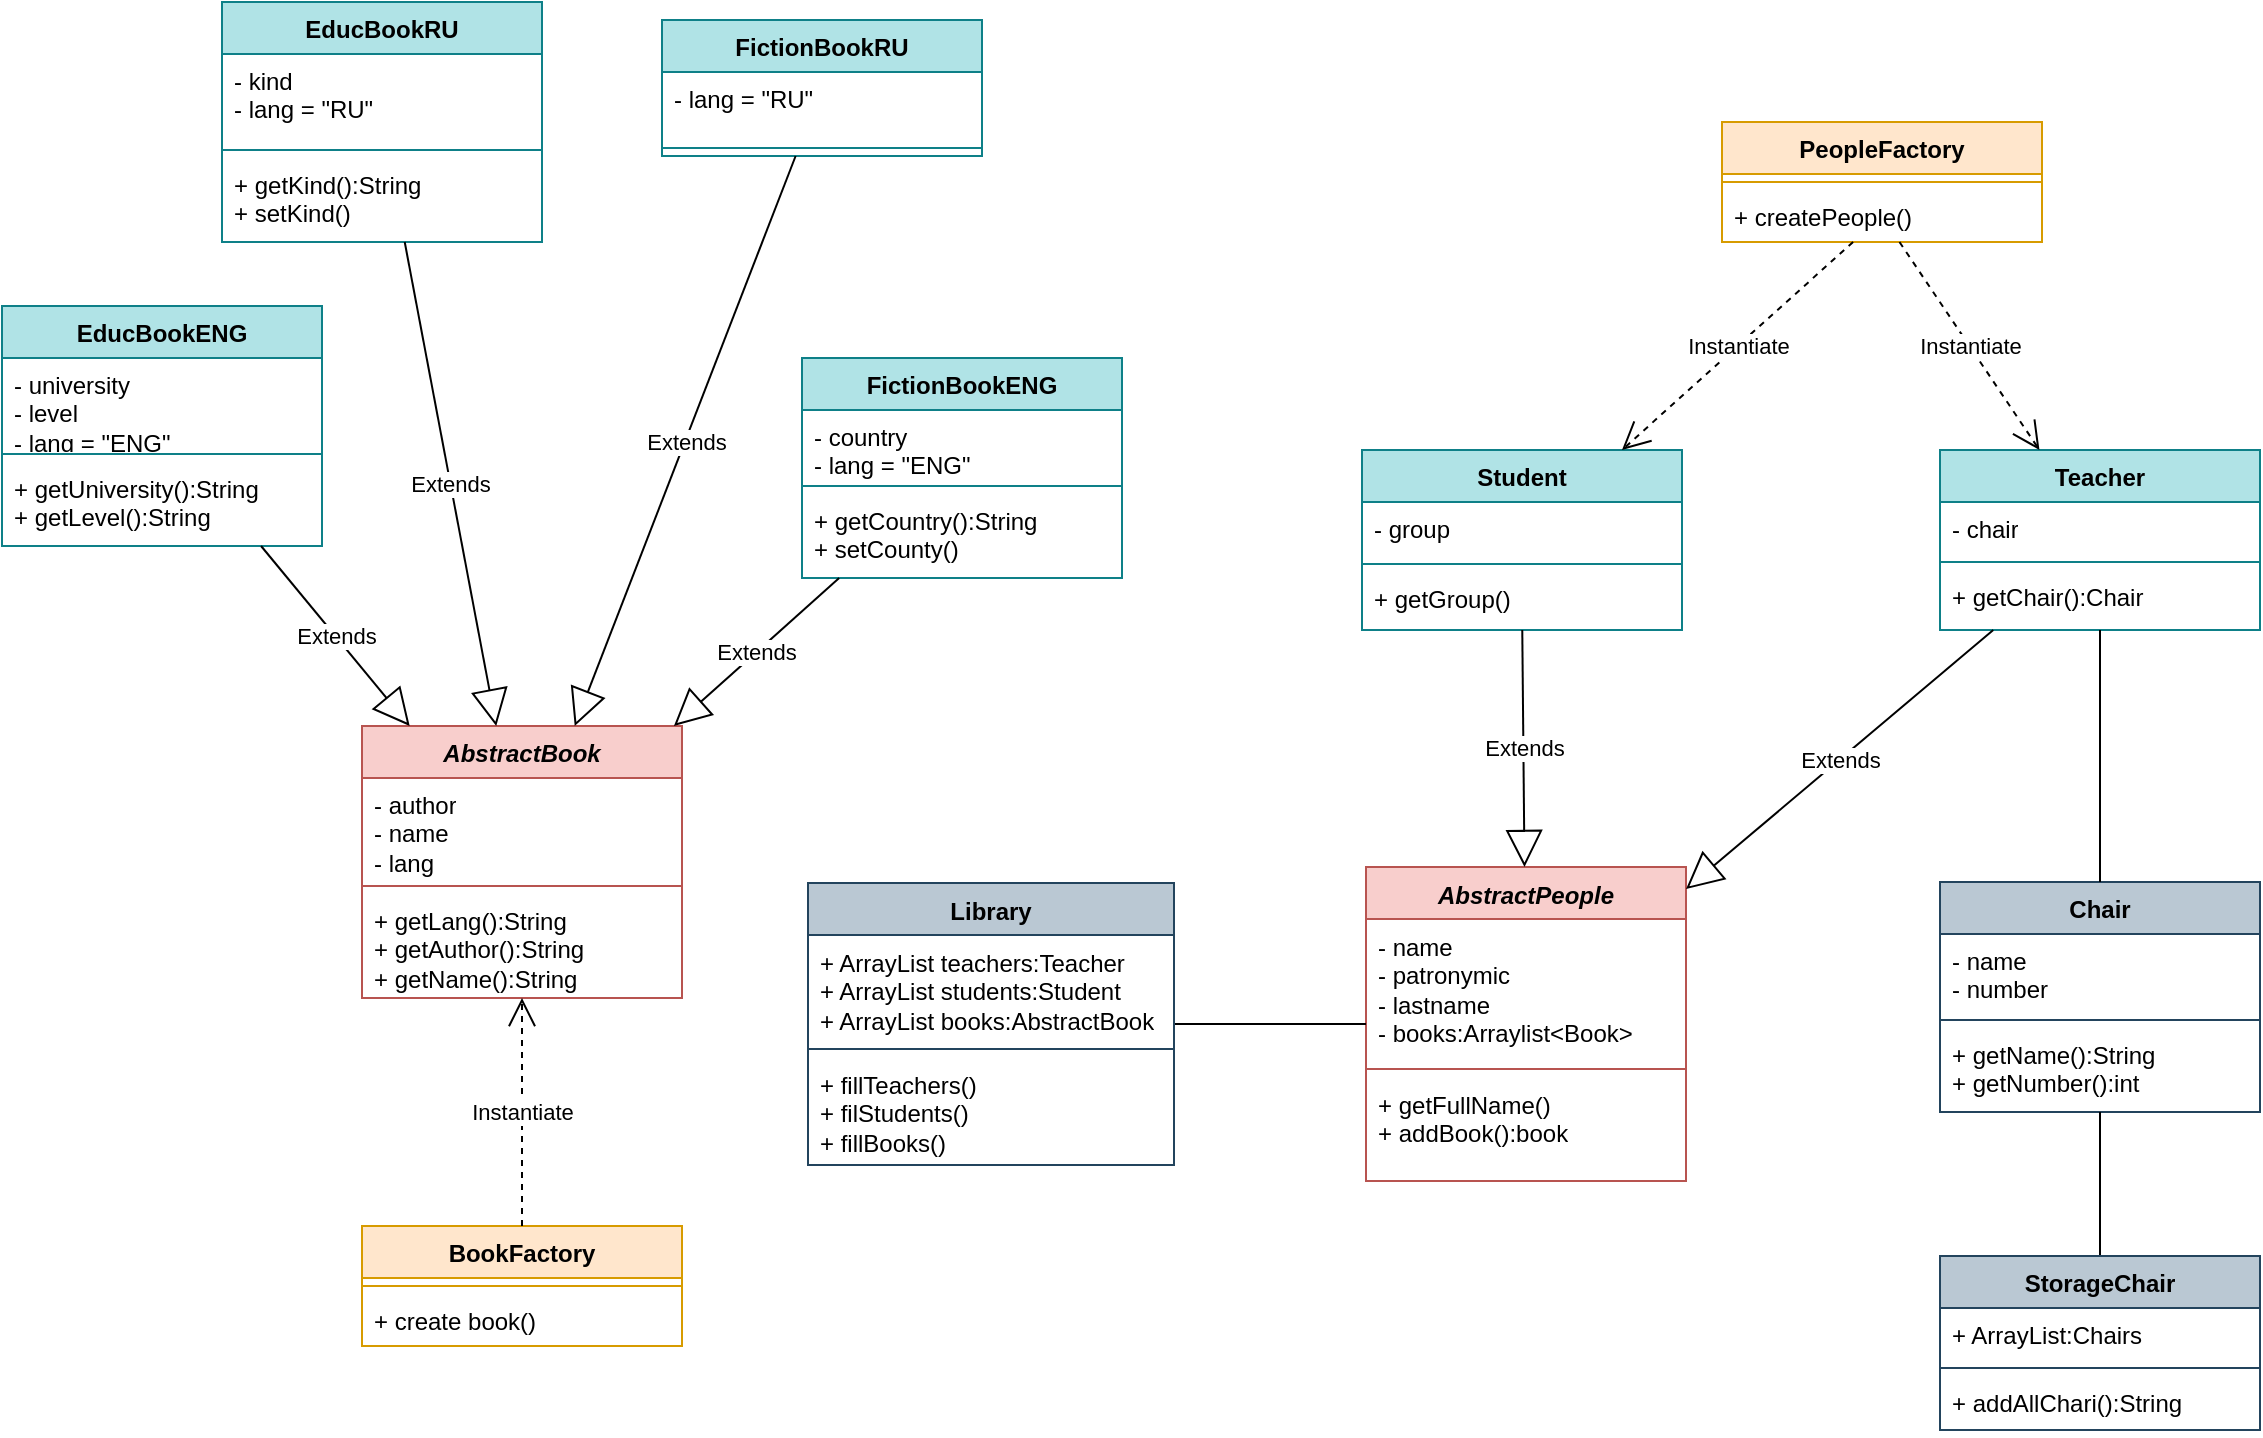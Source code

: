 <mxfile version="23.1.5" type="device">
  <diagram name="Страница — 1" id="IfM_RwkMtPBLUJ0l-AS_">
    <mxGraphModel dx="1434" dy="818" grid="0" gridSize="10" guides="1" tooltips="1" connect="1" arrows="1" fold="1" page="0" pageScale="1" pageWidth="1169" pageHeight="827" background="none" math="0" shadow="0">
      <root>
        <mxCell id="0" />
        <mxCell id="1" parent="0" />
        <mxCell id="R-D8Z9JG-TbI6bDEDyGc-46" value="Student" style="swimlane;fontStyle=1;align=center;verticalAlign=top;childLayout=stackLayout;horizontal=1;startSize=26;horizontalStack=0;resizeParent=1;resizeParentMax=0;resizeLast=0;collapsible=1;marginBottom=0;whiteSpace=wrap;html=1;fillColor=#b0e3e6;strokeColor=#0e8088;rounded=0;" vertex="1" parent="1">
          <mxGeometry x="690" y="232" width="160" height="90" as="geometry" />
        </mxCell>
        <mxCell id="R-D8Z9JG-TbI6bDEDyGc-47" value="- group" style="text;strokeColor=none;fillColor=none;align=left;verticalAlign=top;spacingLeft=4;spacingRight=4;overflow=hidden;rotatable=0;points=[[0,0.5],[1,0.5]];portConstraint=eastwest;whiteSpace=wrap;html=1;rounded=0;" vertex="1" parent="R-D8Z9JG-TbI6bDEDyGc-46">
          <mxGeometry y="26" width="160" height="27" as="geometry" />
        </mxCell>
        <mxCell id="R-D8Z9JG-TbI6bDEDyGc-48" value="" style="line;strokeWidth=1;fillColor=none;align=left;verticalAlign=middle;spacingTop=-1;spacingLeft=3;spacingRight=3;rotatable=0;labelPosition=right;points=[];portConstraint=eastwest;strokeColor=inherit;rounded=0;" vertex="1" parent="R-D8Z9JG-TbI6bDEDyGc-46">
          <mxGeometry y="53" width="160" height="8" as="geometry" />
        </mxCell>
        <mxCell id="R-D8Z9JG-TbI6bDEDyGc-49" value="+ getGroup()" style="text;strokeColor=none;fillColor=none;align=left;verticalAlign=top;spacingLeft=4;spacingRight=4;overflow=hidden;rotatable=0;points=[[0,0.5],[1,0.5]];portConstraint=eastwest;whiteSpace=wrap;html=1;rounded=0;" vertex="1" parent="R-D8Z9JG-TbI6bDEDyGc-46">
          <mxGeometry y="61" width="160" height="29" as="geometry" />
        </mxCell>
        <mxCell id="R-D8Z9JG-TbI6bDEDyGc-50" value="Teacher" style="swimlane;fontStyle=1;align=center;verticalAlign=top;childLayout=stackLayout;horizontal=1;startSize=26;horizontalStack=0;resizeParent=1;resizeParentMax=0;resizeLast=0;collapsible=1;marginBottom=0;whiteSpace=wrap;html=1;fillColor=#b0e3e6;strokeColor=#0e8088;rounded=0;" vertex="1" parent="1">
          <mxGeometry x="979" y="232" width="160" height="90" as="geometry" />
        </mxCell>
        <mxCell id="R-D8Z9JG-TbI6bDEDyGc-51" value="- chair" style="text;strokeColor=none;fillColor=none;align=left;verticalAlign=top;spacingLeft=4;spacingRight=4;overflow=hidden;rotatable=0;points=[[0,0.5],[1,0.5]];portConstraint=eastwest;whiteSpace=wrap;html=1;rounded=0;" vertex="1" parent="R-D8Z9JG-TbI6bDEDyGc-50">
          <mxGeometry y="26" width="160" height="26" as="geometry" />
        </mxCell>
        <mxCell id="R-D8Z9JG-TbI6bDEDyGc-52" value="" style="line;strokeWidth=1;fillColor=none;align=left;verticalAlign=middle;spacingTop=-1;spacingLeft=3;spacingRight=3;rotatable=0;labelPosition=right;points=[];portConstraint=eastwest;strokeColor=inherit;rounded=0;" vertex="1" parent="R-D8Z9JG-TbI6bDEDyGc-50">
          <mxGeometry y="52" width="160" height="8" as="geometry" />
        </mxCell>
        <mxCell id="R-D8Z9JG-TbI6bDEDyGc-53" value="+ getChair():Chair" style="text;strokeColor=none;fillColor=none;align=left;verticalAlign=top;spacingLeft=4;spacingRight=4;overflow=hidden;rotatable=0;points=[[0,0.5],[1,0.5]];portConstraint=eastwest;whiteSpace=wrap;html=1;rounded=0;" vertex="1" parent="R-D8Z9JG-TbI6bDEDyGc-50">
          <mxGeometry y="60" width="160" height="30" as="geometry" />
        </mxCell>
        <mxCell id="R-D8Z9JG-TbI6bDEDyGc-65" value="&lt;i&gt;AbstractPeople&lt;/i&gt;" style="swimlane;fontStyle=1;align=center;verticalAlign=top;childLayout=stackLayout;horizontal=1;startSize=26;horizontalStack=0;resizeParent=1;resizeParentMax=0;resizeLast=0;collapsible=1;marginBottom=0;whiteSpace=wrap;html=1;fillColor=#f8cecc;strokeColor=#b85450;rounded=0;" vertex="1" parent="1">
          <mxGeometry x="692" y="440.5" width="160" height="157" as="geometry" />
        </mxCell>
        <mxCell id="R-D8Z9JG-TbI6bDEDyGc-66" value="- name&lt;br&gt;- patronymic&lt;br&gt;- lastname&lt;br&gt;- books:Arraylist&amp;lt;Book&amp;gt;" style="text;strokeColor=none;fillColor=none;align=left;verticalAlign=top;spacingLeft=4;spacingRight=4;overflow=hidden;rotatable=0;points=[[0,0.5],[1,0.5]];portConstraint=eastwest;whiteSpace=wrap;html=1;rounded=0;" vertex="1" parent="R-D8Z9JG-TbI6bDEDyGc-65">
          <mxGeometry y="26" width="160" height="71" as="geometry" />
        </mxCell>
        <mxCell id="R-D8Z9JG-TbI6bDEDyGc-67" value="" style="line;strokeWidth=1;fillColor=none;align=left;verticalAlign=middle;spacingTop=-1;spacingLeft=3;spacingRight=3;rotatable=0;labelPosition=right;points=[];portConstraint=eastwest;strokeColor=inherit;rounded=0;" vertex="1" parent="R-D8Z9JG-TbI6bDEDyGc-65">
          <mxGeometry y="97" width="160" height="8" as="geometry" />
        </mxCell>
        <mxCell id="R-D8Z9JG-TbI6bDEDyGc-68" value="+ getFullName()&lt;br&gt;+ addBook():book&lt;br&gt;&amp;nbsp;" style="text;strokeColor=none;fillColor=none;align=left;verticalAlign=top;spacingLeft=4;spacingRight=4;overflow=hidden;rotatable=0;points=[[0,0.5],[1,0.5]];portConstraint=eastwest;whiteSpace=wrap;html=1;rounded=0;" vertex="1" parent="R-D8Z9JG-TbI6bDEDyGc-65">
          <mxGeometry y="105" width="160" height="52" as="geometry" />
        </mxCell>
        <mxCell id="R-D8Z9JG-TbI6bDEDyGc-69" value="Сhair" style="swimlane;fontStyle=1;align=center;verticalAlign=top;childLayout=stackLayout;horizontal=1;startSize=26;horizontalStack=0;resizeParent=1;resizeParentMax=0;resizeLast=0;collapsible=1;marginBottom=0;whiteSpace=wrap;html=1;fillColor=#bac8d3;strokeColor=#23445d;rounded=0;" vertex="1" parent="1">
          <mxGeometry x="979" y="448" width="160" height="115" as="geometry" />
        </mxCell>
        <mxCell id="R-D8Z9JG-TbI6bDEDyGc-70" value="- name&lt;br&gt;- number" style="text;strokeColor=none;fillColor=none;align=left;verticalAlign=top;spacingLeft=4;spacingRight=4;overflow=hidden;rotatable=0;points=[[0,0.5],[1,0.5]];portConstraint=eastwest;whiteSpace=wrap;html=1;rounded=0;" vertex="1" parent="R-D8Z9JG-TbI6bDEDyGc-69">
          <mxGeometry y="26" width="160" height="39" as="geometry" />
        </mxCell>
        <mxCell id="R-D8Z9JG-TbI6bDEDyGc-71" value="" style="line;strokeWidth=1;fillColor=none;align=left;verticalAlign=middle;spacingTop=-1;spacingLeft=3;spacingRight=3;rotatable=0;labelPosition=right;points=[];portConstraint=eastwest;strokeColor=inherit;rounded=0;" vertex="1" parent="R-D8Z9JG-TbI6bDEDyGc-69">
          <mxGeometry y="65" width="160" height="8" as="geometry" />
        </mxCell>
        <mxCell id="R-D8Z9JG-TbI6bDEDyGc-72" value="+ getName():String&lt;br&gt;+ getNumber():int&lt;div&gt;&lt;br/&gt;&lt;/div&gt;" style="text;strokeColor=none;fillColor=none;align=left;verticalAlign=top;spacingLeft=4;spacingRight=4;overflow=hidden;rotatable=0;points=[[0,0.5],[1,0.5]];portConstraint=eastwest;whiteSpace=wrap;html=1;rounded=0;" vertex="1" parent="R-D8Z9JG-TbI6bDEDyGc-69">
          <mxGeometry y="73" width="160" height="42" as="geometry" />
        </mxCell>
        <mxCell id="R-D8Z9JG-TbI6bDEDyGc-73" value="EducBookRU" style="swimlane;fontStyle=1;align=center;verticalAlign=top;childLayout=stackLayout;horizontal=1;startSize=26;horizontalStack=0;resizeParent=1;resizeParentMax=0;resizeLast=0;collapsible=1;marginBottom=0;whiteSpace=wrap;html=1;fillColor=#b0e3e6;strokeColor=#0e8088;rounded=0;" vertex="1" parent="1">
          <mxGeometry x="120" y="8" width="160" height="120" as="geometry" />
        </mxCell>
        <mxCell id="R-D8Z9JG-TbI6bDEDyGc-74" value="- kind&lt;br&gt;- lang = &quot;RU&quot;&lt;div&gt;&lt;br/&gt;&lt;/div&gt;" style="text;strokeColor=none;fillColor=none;align=left;verticalAlign=top;spacingLeft=4;spacingRight=4;overflow=hidden;rotatable=0;points=[[0,0.5],[1,0.5]];portConstraint=eastwest;whiteSpace=wrap;html=1;rounded=0;" vertex="1" parent="R-D8Z9JG-TbI6bDEDyGc-73">
          <mxGeometry y="26" width="160" height="44" as="geometry" />
        </mxCell>
        <mxCell id="R-D8Z9JG-TbI6bDEDyGc-75" value="" style="line;strokeWidth=1;fillColor=none;align=left;verticalAlign=middle;spacingTop=-1;spacingLeft=3;spacingRight=3;rotatable=0;labelPosition=right;points=[];portConstraint=eastwest;strokeColor=inherit;rounded=0;" vertex="1" parent="R-D8Z9JG-TbI6bDEDyGc-73">
          <mxGeometry y="70" width="160" height="8" as="geometry" />
        </mxCell>
        <mxCell id="R-D8Z9JG-TbI6bDEDyGc-76" value="+ getKind():String&lt;br&gt;+ setKind()" style="text;strokeColor=none;fillColor=none;align=left;verticalAlign=top;spacingLeft=4;spacingRight=4;overflow=hidden;rotatable=0;points=[[0,0.5],[1,0.5]];portConstraint=eastwest;whiteSpace=wrap;html=1;rounded=0;" vertex="1" parent="R-D8Z9JG-TbI6bDEDyGc-73">
          <mxGeometry y="78" width="160" height="42" as="geometry" />
        </mxCell>
        <mxCell id="R-D8Z9JG-TbI6bDEDyGc-77" value="FictionBookRU" style="swimlane;fontStyle=1;align=center;verticalAlign=top;childLayout=stackLayout;horizontal=1;startSize=26;horizontalStack=0;resizeParent=1;resizeParentMax=0;resizeLast=0;collapsible=1;marginBottom=0;whiteSpace=wrap;html=1;fillColor=#b0e3e6;strokeColor=#0e8088;rounded=0;" vertex="1" parent="1">
          <mxGeometry x="340" y="17" width="160" height="68" as="geometry" />
        </mxCell>
        <mxCell id="R-D8Z9JG-TbI6bDEDyGc-78" value="- lang = &quot;RU&quot;" style="text;strokeColor=none;fillColor=none;align=left;verticalAlign=top;spacingLeft=4;spacingRight=4;overflow=hidden;rotatable=0;points=[[0,0.5],[1,0.5]];portConstraint=eastwest;whiteSpace=wrap;html=1;rounded=0;" vertex="1" parent="R-D8Z9JG-TbI6bDEDyGc-77">
          <mxGeometry y="26" width="160" height="34" as="geometry" />
        </mxCell>
        <mxCell id="R-D8Z9JG-TbI6bDEDyGc-79" value="" style="line;strokeWidth=1;fillColor=none;align=left;verticalAlign=middle;spacingTop=-1;spacingLeft=3;spacingRight=3;rotatable=0;labelPosition=right;points=[];portConstraint=eastwest;strokeColor=inherit;rounded=0;" vertex="1" parent="R-D8Z9JG-TbI6bDEDyGc-77">
          <mxGeometry y="60" width="160" height="8" as="geometry" />
        </mxCell>
        <mxCell id="R-D8Z9JG-TbI6bDEDyGc-126" value="&lt;i style=&quot;border-color: var(--border-color);&quot;&gt;Abstract&lt;/i&gt;&lt;i&gt;Book&lt;/i&gt;" style="swimlane;fontStyle=1;align=center;verticalAlign=top;childLayout=stackLayout;horizontal=1;startSize=26;horizontalStack=0;resizeParent=1;resizeParentMax=0;resizeLast=0;collapsible=1;marginBottom=0;whiteSpace=wrap;html=1;fillColor=#f8cecc;strokeColor=#b85450;rounded=0;" vertex="1" parent="1">
          <mxGeometry x="190" y="370" width="160" height="136" as="geometry" />
        </mxCell>
        <mxCell id="R-D8Z9JG-TbI6bDEDyGc-127" value="- author&lt;br&gt;- name&lt;br&gt;- lang" style="text;strokeColor=none;fillColor=none;align=left;verticalAlign=top;spacingLeft=4;spacingRight=4;overflow=hidden;rotatable=0;points=[[0,0.5],[1,0.5]];portConstraint=eastwest;whiteSpace=wrap;html=1;rounded=0;" vertex="1" parent="R-D8Z9JG-TbI6bDEDyGc-126">
          <mxGeometry y="26" width="160" height="50" as="geometry" />
        </mxCell>
        <mxCell id="R-D8Z9JG-TbI6bDEDyGc-128" value="" style="line;strokeWidth=1;fillColor=none;align=left;verticalAlign=middle;spacingTop=-1;spacingLeft=3;spacingRight=3;rotatable=0;labelPosition=right;points=[];portConstraint=eastwest;strokeColor=inherit;rounded=0;" vertex="1" parent="R-D8Z9JG-TbI6bDEDyGc-126">
          <mxGeometry y="76" width="160" height="8" as="geometry" />
        </mxCell>
        <mxCell id="R-D8Z9JG-TbI6bDEDyGc-129" value="+ getLang():String&lt;br&gt;+ getAuthor():String&lt;br&gt;+ getName():String&lt;div&gt;&lt;br/&gt;&lt;/div&gt;" style="text;strokeColor=none;fillColor=none;align=left;verticalAlign=top;spacingLeft=4;spacingRight=4;overflow=hidden;rotatable=0;points=[[0,0.5],[1,0.5]];portConstraint=eastwest;whiteSpace=wrap;html=1;rounded=0;" vertex="1" parent="R-D8Z9JG-TbI6bDEDyGc-126">
          <mxGeometry y="84" width="160" height="52" as="geometry" />
        </mxCell>
        <mxCell id="R-D8Z9JG-TbI6bDEDyGc-130" value="EducBookENG" style="swimlane;fontStyle=1;align=center;verticalAlign=top;childLayout=stackLayout;horizontal=1;startSize=26;horizontalStack=0;resizeParent=1;resizeParentMax=0;resizeLast=0;collapsible=1;marginBottom=0;whiteSpace=wrap;html=1;fillColor=#b0e3e6;strokeColor=#0e8088;rounded=0;" vertex="1" parent="1">
          <mxGeometry x="10" y="160" width="160" height="120" as="geometry" />
        </mxCell>
        <mxCell id="R-D8Z9JG-TbI6bDEDyGc-131" value="- university&lt;br&gt;- level&lt;br&gt;- lang = &quot;ENG&quot;" style="text;strokeColor=none;fillColor=none;align=left;verticalAlign=top;spacingLeft=4;spacingRight=4;overflow=hidden;rotatable=0;points=[[0,0.5],[1,0.5]];portConstraint=eastwest;whiteSpace=wrap;html=1;rounded=0;" vertex="1" parent="R-D8Z9JG-TbI6bDEDyGc-130">
          <mxGeometry y="26" width="160" height="44" as="geometry" />
        </mxCell>
        <mxCell id="R-D8Z9JG-TbI6bDEDyGc-132" value="" style="line;strokeWidth=1;fillColor=none;align=left;verticalAlign=middle;spacingTop=-1;spacingLeft=3;spacingRight=3;rotatable=0;labelPosition=right;points=[];portConstraint=eastwest;strokeColor=inherit;rounded=0;" vertex="1" parent="R-D8Z9JG-TbI6bDEDyGc-130">
          <mxGeometry y="70" width="160" height="8" as="geometry" />
        </mxCell>
        <mxCell id="R-D8Z9JG-TbI6bDEDyGc-133" value="+ getUniversity():String&lt;br&gt;+ getLevel():String&lt;br&gt;&lt;br&gt;&lt;div&gt;&lt;br&gt;&lt;/div&gt;" style="text;strokeColor=none;fillColor=none;align=left;verticalAlign=top;spacingLeft=4;spacingRight=4;overflow=hidden;rotatable=0;points=[[0,0.5],[1,0.5]];portConstraint=eastwest;whiteSpace=wrap;html=1;rounded=0;" vertex="1" parent="R-D8Z9JG-TbI6bDEDyGc-130">
          <mxGeometry y="78" width="160" height="42" as="geometry" />
        </mxCell>
        <mxCell id="R-D8Z9JG-TbI6bDEDyGc-134" value="FictionBookENG" style="swimlane;fontStyle=1;align=center;verticalAlign=top;childLayout=stackLayout;horizontal=1;startSize=26;horizontalStack=0;resizeParent=1;resizeParentMax=0;resizeLast=0;collapsible=1;marginBottom=0;whiteSpace=wrap;html=1;fillColor=#b0e3e6;strokeColor=#0e8088;rounded=0;" vertex="1" parent="1">
          <mxGeometry x="410" y="186" width="160" height="110" as="geometry" />
        </mxCell>
        <mxCell id="R-D8Z9JG-TbI6bDEDyGc-135" value="- country&lt;br&gt;- lang = &quot;ENG&quot;" style="text;strokeColor=none;fillColor=none;align=left;verticalAlign=top;spacingLeft=4;spacingRight=4;overflow=hidden;rotatable=0;points=[[0,0.5],[1,0.5]];portConstraint=eastwest;whiteSpace=wrap;html=1;rounded=0;" vertex="1" parent="R-D8Z9JG-TbI6bDEDyGc-134">
          <mxGeometry y="26" width="160" height="34" as="geometry" />
        </mxCell>
        <mxCell id="R-D8Z9JG-TbI6bDEDyGc-136" value="" style="line;strokeWidth=1;fillColor=none;align=left;verticalAlign=middle;spacingTop=-1;spacingLeft=3;spacingRight=3;rotatable=0;labelPosition=right;points=[];portConstraint=eastwest;strokeColor=inherit;rounded=0;" vertex="1" parent="R-D8Z9JG-TbI6bDEDyGc-134">
          <mxGeometry y="60" width="160" height="8" as="geometry" />
        </mxCell>
        <mxCell id="R-D8Z9JG-TbI6bDEDyGc-137" value="+ getCountry():String&lt;br&gt;+ setCounty()" style="text;strokeColor=none;fillColor=none;align=left;verticalAlign=top;spacingLeft=4;spacingRight=4;overflow=hidden;rotatable=0;points=[[0,0.5],[1,0.5]];portConstraint=eastwest;whiteSpace=wrap;html=1;rounded=0;" vertex="1" parent="R-D8Z9JG-TbI6bDEDyGc-134">
          <mxGeometry y="68" width="160" height="42" as="geometry" />
        </mxCell>
        <mxCell id="R-D8Z9JG-TbI6bDEDyGc-138" value="PeopleFactory" style="swimlane;fontStyle=1;align=center;verticalAlign=top;childLayout=stackLayout;horizontal=1;startSize=26;horizontalStack=0;resizeParent=1;resizeParentMax=0;resizeLast=0;collapsible=1;marginBottom=0;whiteSpace=wrap;html=1;fillColor=#ffe6cc;strokeColor=#d79b00;rounded=0;" vertex="1" parent="1">
          <mxGeometry x="870" y="68" width="160" height="60" as="geometry" />
        </mxCell>
        <mxCell id="R-D8Z9JG-TbI6bDEDyGc-140" value="" style="line;strokeWidth=1;fillColor=none;align=left;verticalAlign=middle;spacingTop=-1;spacingLeft=3;spacingRight=3;rotatable=0;labelPosition=right;points=[];portConstraint=eastwest;strokeColor=inherit;rounded=0;" vertex="1" parent="R-D8Z9JG-TbI6bDEDyGc-138">
          <mxGeometry y="26" width="160" height="8" as="geometry" />
        </mxCell>
        <mxCell id="R-D8Z9JG-TbI6bDEDyGc-141" value="+ createPeople()" style="text;strokeColor=none;fillColor=none;align=left;verticalAlign=top;spacingLeft=4;spacingRight=4;overflow=hidden;rotatable=0;points=[[0,0.5],[1,0.5]];portConstraint=eastwest;whiteSpace=wrap;html=1;rounded=0;" vertex="1" parent="R-D8Z9JG-TbI6bDEDyGc-138">
          <mxGeometry y="34" width="160" height="26" as="geometry" />
        </mxCell>
        <mxCell id="R-D8Z9JG-TbI6bDEDyGc-142" value="BookFactory" style="swimlane;fontStyle=1;align=center;verticalAlign=top;childLayout=stackLayout;horizontal=1;startSize=26;horizontalStack=0;resizeParent=1;resizeParentMax=0;resizeLast=0;collapsible=1;marginBottom=0;whiteSpace=wrap;html=1;fillColor=#ffe6cc;strokeColor=#d79b00;rounded=0;" vertex="1" parent="1">
          <mxGeometry x="190" y="620" width="160" height="60" as="geometry" />
        </mxCell>
        <mxCell id="R-D8Z9JG-TbI6bDEDyGc-144" value="" style="line;strokeWidth=1;fillColor=none;align=left;verticalAlign=middle;spacingTop=-1;spacingLeft=3;spacingRight=3;rotatable=0;labelPosition=right;points=[];portConstraint=eastwest;strokeColor=inherit;rounded=0;" vertex="1" parent="R-D8Z9JG-TbI6bDEDyGc-142">
          <mxGeometry y="26" width="160" height="8" as="geometry" />
        </mxCell>
        <mxCell id="R-D8Z9JG-TbI6bDEDyGc-145" value="+ create book()" style="text;strokeColor=none;fillColor=none;align=left;verticalAlign=top;spacingLeft=4;spacingRight=4;overflow=hidden;rotatable=0;points=[[0,0.5],[1,0.5]];portConstraint=eastwest;whiteSpace=wrap;html=1;rounded=0;" vertex="1" parent="R-D8Z9JG-TbI6bDEDyGc-142">
          <mxGeometry y="34" width="160" height="26" as="geometry" />
        </mxCell>
        <mxCell id="R-D8Z9JG-TbI6bDEDyGc-162" style="edgeStyle=orthogonalEdgeStyle;rounded=0;orthogonalLoop=1;jettySize=auto;html=1;exitX=0.5;exitY=0;exitDx=0;exitDy=0;endArrow=none;endFill=0;" edge="1" parent="1" source="R-D8Z9JG-TbI6bDEDyGc-146" target="R-D8Z9JG-TbI6bDEDyGc-69">
          <mxGeometry relative="1" as="geometry" />
        </mxCell>
        <mxCell id="R-D8Z9JG-TbI6bDEDyGc-146" value="StorageChair" style="swimlane;fontStyle=1;align=center;verticalAlign=top;childLayout=stackLayout;horizontal=1;startSize=26;horizontalStack=0;resizeParent=1;resizeParentMax=0;resizeLast=0;collapsible=1;marginBottom=0;whiteSpace=wrap;html=1;fillColor=#bac8d3;strokeColor=#23445d;rounded=0;" vertex="1" parent="1">
          <mxGeometry x="979" y="635" width="160" height="87" as="geometry" />
        </mxCell>
        <mxCell id="R-D8Z9JG-TbI6bDEDyGc-147" value="+ ArrayList:Chairs" style="text;strokeColor=none;fillColor=none;align=left;verticalAlign=top;spacingLeft=4;spacingRight=4;overflow=hidden;rotatable=0;points=[[0,0.5],[1,0.5]];portConstraint=eastwest;whiteSpace=wrap;html=1;rounded=0;" vertex="1" parent="R-D8Z9JG-TbI6bDEDyGc-146">
          <mxGeometry y="26" width="160" height="26" as="geometry" />
        </mxCell>
        <mxCell id="R-D8Z9JG-TbI6bDEDyGc-148" value="" style="line;strokeWidth=1;fillColor=none;align=left;verticalAlign=middle;spacingTop=-1;spacingLeft=3;spacingRight=3;rotatable=0;labelPosition=right;points=[];portConstraint=eastwest;strokeColor=inherit;rounded=0;" vertex="1" parent="R-D8Z9JG-TbI6bDEDyGc-146">
          <mxGeometry y="52" width="160" height="8" as="geometry" />
        </mxCell>
        <mxCell id="R-D8Z9JG-TbI6bDEDyGc-149" value="+ addAllChari():String" style="text;strokeColor=none;fillColor=none;align=left;verticalAlign=top;spacingLeft=4;spacingRight=4;overflow=hidden;rotatable=0;points=[[0,0.5],[1,0.5]];portConstraint=eastwest;whiteSpace=wrap;html=1;rounded=0;" vertex="1" parent="R-D8Z9JG-TbI6bDEDyGc-146">
          <mxGeometry y="60" width="160" height="27" as="geometry" />
        </mxCell>
        <mxCell id="R-D8Z9JG-TbI6bDEDyGc-151" style="edgeStyle=orthogonalEdgeStyle;rounded=0;orthogonalLoop=1;jettySize=auto;html=1;endArrow=none;endFill=0;" edge="1" parent="1" source="R-D8Z9JG-TbI6bDEDyGc-69" target="R-D8Z9JG-TbI6bDEDyGc-50">
          <mxGeometry relative="1" as="geometry">
            <mxPoint x="820" y="400" as="targetPoint" />
          </mxGeometry>
        </mxCell>
        <mxCell id="R-D8Z9JG-TbI6bDEDyGc-152" value="Instantiate" style="endArrow=open;endSize=12;dashed=1;html=1;rounded=0;" edge="1" parent="1" source="R-D8Z9JG-TbI6bDEDyGc-141" target="R-D8Z9JG-TbI6bDEDyGc-50">
          <mxGeometry width="160" relative="1" as="geometry">
            <mxPoint x="860" y="180" as="sourcePoint" />
            <mxPoint x="950" y="250" as="targetPoint" />
          </mxGeometry>
        </mxCell>
        <mxCell id="R-D8Z9JG-TbI6bDEDyGc-153" value="Instantiate" style="endArrow=open;endSize=12;dashed=1;html=1;rounded=0;" edge="1" parent="1" source="R-D8Z9JG-TbI6bDEDyGc-142" target="R-D8Z9JG-TbI6bDEDyGc-129">
          <mxGeometry width="160" relative="1" as="geometry">
            <mxPoint x="270" y="550" as="sourcePoint" />
            <mxPoint x="380" y="485.39" as="targetPoint" />
          </mxGeometry>
        </mxCell>
        <mxCell id="R-D8Z9JG-TbI6bDEDyGc-154" value="Extends" style="endArrow=block;endSize=16;endFill=0;html=1;rounded=0;" edge="1" parent="1" source="R-D8Z9JG-TbI6bDEDyGc-50" target="R-D8Z9JG-TbI6bDEDyGc-65">
          <mxGeometry width="160" relative="1" as="geometry">
            <mxPoint x="800" y="370" as="sourcePoint" />
            <mxPoint x="980" y="510" as="targetPoint" />
          </mxGeometry>
        </mxCell>
        <mxCell id="R-D8Z9JG-TbI6bDEDyGc-155" value="Extends" style="endArrow=block;endSize=16;endFill=0;html=1;rounded=0;" edge="1" parent="1" source="R-D8Z9JG-TbI6bDEDyGc-49" target="R-D8Z9JG-TbI6bDEDyGc-65">
          <mxGeometry width="160" relative="1" as="geometry">
            <mxPoint x="880" y="390" as="sourcePoint" />
            <mxPoint x="999" y="468" as="targetPoint" />
          </mxGeometry>
        </mxCell>
        <mxCell id="R-D8Z9JG-TbI6bDEDyGc-156" value="" style="edgeStyle=orthogonalEdgeStyle;rounded=0;orthogonalLoop=1;jettySize=auto;html=1;endArrow=none;endFill=0;" edge="1" parent="1" source="R-D8Z9JG-TbI6bDEDyGc-190" target="R-D8Z9JG-TbI6bDEDyGc-65">
          <mxGeometry relative="1" as="geometry">
            <mxPoint x="630" y="519" as="sourcePoint" />
          </mxGeometry>
        </mxCell>
        <mxCell id="R-D8Z9JG-TbI6bDEDyGc-157" value="Extends" style="endArrow=block;endSize=16;endFill=0;html=1;rounded=0;" edge="1" parent="1" source="R-D8Z9JG-TbI6bDEDyGc-73" target="R-D8Z9JG-TbI6bDEDyGc-126">
          <mxGeometry width="160" relative="1" as="geometry">
            <mxPoint x="775" y="352" as="sourcePoint" />
            <mxPoint x="780" y="444" as="targetPoint" />
          </mxGeometry>
        </mxCell>
        <mxCell id="R-D8Z9JG-TbI6bDEDyGc-158" value="Extends" style="endArrow=block;endSize=16;endFill=0;html=1;rounded=0;" edge="1" parent="1" source="R-D8Z9JG-TbI6bDEDyGc-77" target="R-D8Z9JG-TbI6bDEDyGc-126">
          <mxGeometry width="160" relative="1" as="geometry">
            <mxPoint x="229" y="122" as="sourcePoint" />
            <mxPoint x="250" y="349" as="targetPoint" />
          </mxGeometry>
        </mxCell>
        <mxCell id="R-D8Z9JG-TbI6bDEDyGc-159" value="Extends" style="endArrow=block;endSize=16;endFill=0;html=1;rounded=0;" edge="1" parent="1" source="R-D8Z9JG-TbI6bDEDyGc-130" target="R-D8Z9JG-TbI6bDEDyGc-126">
          <mxGeometry width="160" relative="1" as="geometry">
            <mxPoint x="239" y="132" as="sourcePoint" />
            <mxPoint x="260" y="359" as="targetPoint" />
          </mxGeometry>
        </mxCell>
        <mxCell id="R-D8Z9JG-TbI6bDEDyGc-160" value="Extends" style="endArrow=block;endSize=16;endFill=0;html=1;rounded=0;" edge="1" parent="1" source="R-D8Z9JG-TbI6bDEDyGc-134" target="R-D8Z9JG-TbI6bDEDyGc-126">
          <mxGeometry width="160" relative="1" as="geometry">
            <mxPoint x="249" y="142" as="sourcePoint" />
            <mxPoint x="270" y="369" as="targetPoint" />
          </mxGeometry>
        </mxCell>
        <mxCell id="R-D8Z9JG-TbI6bDEDyGc-161" value="Instantiate" style="endArrow=open;endSize=12;dashed=1;html=1;rounded=0;" edge="1" parent="1" source="R-D8Z9JG-TbI6bDEDyGc-141" target="R-D8Z9JG-TbI6bDEDyGc-46">
          <mxGeometry width="160" relative="1" as="geometry">
            <mxPoint x="934" y="207" as="sourcePoint" />
            <mxPoint x="780" y="242" as="targetPoint" />
          </mxGeometry>
        </mxCell>
        <mxCell id="R-D8Z9JG-TbI6bDEDyGc-190" value="Library" style="swimlane;fontStyle=1;align=center;verticalAlign=top;childLayout=stackLayout;horizontal=1;startSize=26;horizontalStack=0;resizeParent=1;resizeParentMax=0;resizeLast=0;collapsible=1;marginBottom=0;whiteSpace=wrap;html=1;fillColor=#bac8d3;strokeColor=#23445d;" vertex="1" parent="1">
          <mxGeometry x="413" y="448.5" width="183" height="141" as="geometry" />
        </mxCell>
        <mxCell id="R-D8Z9JG-TbI6bDEDyGc-191" value="+ ArrayList teachers:Teacher&lt;br style=&quot;border-color: var(--border-color);&quot;&gt;+ ArrayList students:Student&lt;br style=&quot;border-color: var(--border-color);&quot;&gt;+ ArrayList books:AbstractBook" style="text;strokeColor=none;fillColor=none;align=left;verticalAlign=top;spacingLeft=4;spacingRight=4;overflow=hidden;rotatable=0;points=[[0,0.5],[1,0.5]];portConstraint=eastwest;whiteSpace=wrap;html=1;" vertex="1" parent="R-D8Z9JG-TbI6bDEDyGc-190">
          <mxGeometry y="26" width="183" height="53" as="geometry" />
        </mxCell>
        <mxCell id="R-D8Z9JG-TbI6bDEDyGc-192" value="" style="line;strokeWidth=1;fillColor=none;align=left;verticalAlign=middle;spacingTop=-1;spacingLeft=3;spacingRight=3;rotatable=0;labelPosition=right;points=[];portConstraint=eastwest;strokeColor=inherit;" vertex="1" parent="R-D8Z9JG-TbI6bDEDyGc-190">
          <mxGeometry y="79" width="183" height="8" as="geometry" />
        </mxCell>
        <mxCell id="R-D8Z9JG-TbI6bDEDyGc-193" value="+ fillTeachers()&lt;br&gt;+ filStudents()&lt;br&gt;+ fillBooks()" style="text;strokeColor=none;fillColor=none;align=left;verticalAlign=top;spacingLeft=4;spacingRight=4;overflow=hidden;rotatable=0;points=[[0,0.5],[1,0.5]];portConstraint=eastwest;whiteSpace=wrap;html=1;" vertex="1" parent="R-D8Z9JG-TbI6bDEDyGc-190">
          <mxGeometry y="87" width="183" height="54" as="geometry" />
        </mxCell>
      </root>
    </mxGraphModel>
  </diagram>
</mxfile>
